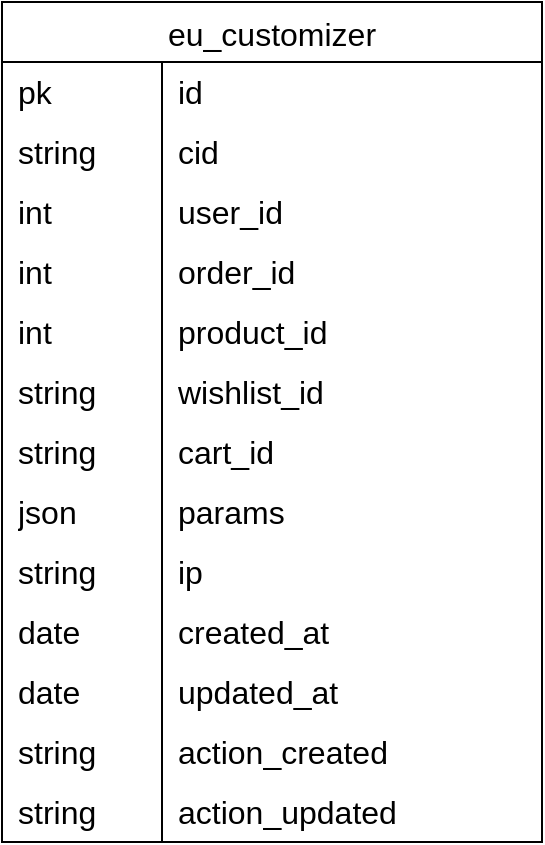 <mxfile version="20.8.20" type="github">
  <diagram name="Page-1" id="3cN-lPrh8l8-ZixG8f44">
    <mxGraphModel dx="1057" dy="928" grid="1" gridSize="10" guides="1" tooltips="1" connect="1" arrows="1" fold="1" page="1" pageScale="1" pageWidth="850" pageHeight="1100" math="0" shadow="0">
      <root>
        <mxCell id="0" />
        <mxCell id="1" parent="0" />
        <mxCell id="XxdGgoXVJCoL5i5dYcoz-12" value="eu_customizer" style="shape=table;startSize=30;container=1;collapsible=0;childLayout=tableLayout;fixedRows=1;rowLines=0;fontStyle=0;strokeColor=default;fontSize=16;align=center;spacingLeft=0;" vertex="1" parent="1">
          <mxGeometry x="40" y="40" width="270" height="420" as="geometry" />
        </mxCell>
        <mxCell id="XxdGgoXVJCoL5i5dYcoz-13" value="" style="shape=tableRow;horizontal=0;startSize=0;swimlaneHead=0;swimlaneBody=0;top=0;left=0;bottom=0;right=0;collapsible=0;dropTarget=0;fillColor=none;points=[[0,0.5],[1,0.5]];portConstraint=eastwest;strokeColor=inherit;fontSize=16;align=left;spacingLeft=6;" vertex="1" parent="XxdGgoXVJCoL5i5dYcoz-12">
          <mxGeometry y="30" width="270" height="30" as="geometry" />
        </mxCell>
        <mxCell id="XxdGgoXVJCoL5i5dYcoz-14" value="pk" style="shape=partialRectangle;html=1;whiteSpace=wrap;connectable=0;fillColor=none;top=0;left=0;bottom=0;right=0;overflow=hidden;pointerEvents=1;strokeColor=inherit;fontSize=16;align=left;spacingLeft=6;" vertex="1" parent="XxdGgoXVJCoL5i5dYcoz-13">
          <mxGeometry width="80" height="30" as="geometry">
            <mxRectangle width="80" height="30" as="alternateBounds" />
          </mxGeometry>
        </mxCell>
        <mxCell id="XxdGgoXVJCoL5i5dYcoz-15" value="id" style="shape=partialRectangle;html=1;whiteSpace=wrap;connectable=0;fillColor=none;top=0;left=0;bottom=0;right=0;align=left;spacingLeft=6;overflow=hidden;strokeColor=inherit;fontSize=16;" vertex="1" parent="XxdGgoXVJCoL5i5dYcoz-13">
          <mxGeometry x="80" width="190" height="30" as="geometry">
            <mxRectangle width="190" height="30" as="alternateBounds" />
          </mxGeometry>
        </mxCell>
        <mxCell id="XxdGgoXVJCoL5i5dYcoz-16" value="" style="shape=tableRow;horizontal=0;startSize=0;swimlaneHead=0;swimlaneBody=0;top=0;left=0;bottom=0;right=0;collapsible=0;dropTarget=0;fillColor=none;points=[[0,0.5],[1,0.5]];portConstraint=eastwest;strokeColor=inherit;fontSize=16;align=left;spacingLeft=6;" vertex="1" parent="XxdGgoXVJCoL5i5dYcoz-12">
          <mxGeometry y="60" width="270" height="30" as="geometry" />
        </mxCell>
        <mxCell id="XxdGgoXVJCoL5i5dYcoz-17" value="string" style="shape=partialRectangle;html=1;whiteSpace=wrap;connectable=0;fillColor=none;top=0;left=0;bottom=0;right=0;overflow=hidden;strokeColor=inherit;fontSize=16;align=left;spacingLeft=6;" vertex="1" parent="XxdGgoXVJCoL5i5dYcoz-16">
          <mxGeometry width="80" height="30" as="geometry">
            <mxRectangle width="80" height="30" as="alternateBounds" />
          </mxGeometry>
        </mxCell>
        <mxCell id="XxdGgoXVJCoL5i5dYcoz-18" value="cid" style="shape=partialRectangle;html=1;whiteSpace=wrap;connectable=0;fillColor=none;top=0;left=0;bottom=0;right=0;align=left;spacingLeft=6;overflow=hidden;strokeColor=inherit;fontSize=16;" vertex="1" parent="XxdGgoXVJCoL5i5dYcoz-16">
          <mxGeometry x="80" width="190" height="30" as="geometry">
            <mxRectangle width="190" height="30" as="alternateBounds" />
          </mxGeometry>
        </mxCell>
        <mxCell id="XxdGgoXVJCoL5i5dYcoz-38" value="" style="shape=tableRow;horizontal=0;startSize=0;swimlaneHead=0;swimlaneBody=0;top=0;left=0;bottom=0;right=0;collapsible=0;dropTarget=0;fillColor=none;points=[[0,0.5],[1,0.5]];portConstraint=eastwest;strokeColor=inherit;fontSize=16;align=left;spacingLeft=6;" vertex="1" parent="XxdGgoXVJCoL5i5dYcoz-12">
          <mxGeometry y="90" width="270" height="30" as="geometry" />
        </mxCell>
        <mxCell id="XxdGgoXVJCoL5i5dYcoz-39" value="int" style="shape=partialRectangle;html=1;whiteSpace=wrap;connectable=0;fillColor=none;top=0;left=0;bottom=0;right=0;overflow=hidden;strokeColor=inherit;fontSize=16;align=left;spacingLeft=6;" vertex="1" parent="XxdGgoXVJCoL5i5dYcoz-38">
          <mxGeometry width="80" height="30" as="geometry">
            <mxRectangle width="80" height="30" as="alternateBounds" />
          </mxGeometry>
        </mxCell>
        <mxCell id="XxdGgoXVJCoL5i5dYcoz-40" value="user_id" style="shape=partialRectangle;html=1;whiteSpace=wrap;connectable=0;fillColor=none;top=0;left=0;bottom=0;right=0;align=left;spacingLeft=6;overflow=hidden;strokeColor=inherit;fontSize=16;" vertex="1" parent="XxdGgoXVJCoL5i5dYcoz-38">
          <mxGeometry x="80" width="190" height="30" as="geometry">
            <mxRectangle width="190" height="30" as="alternateBounds" />
          </mxGeometry>
        </mxCell>
        <mxCell id="XxdGgoXVJCoL5i5dYcoz-19" value="" style="shape=tableRow;horizontal=0;startSize=0;swimlaneHead=0;swimlaneBody=0;top=0;left=0;bottom=0;right=0;collapsible=0;dropTarget=0;fillColor=none;points=[[0,0.5],[1,0.5]];portConstraint=eastwest;strokeColor=inherit;fontSize=16;align=left;spacingLeft=6;" vertex="1" parent="XxdGgoXVJCoL5i5dYcoz-12">
          <mxGeometry y="120" width="270" height="30" as="geometry" />
        </mxCell>
        <mxCell id="XxdGgoXVJCoL5i5dYcoz-20" value="int" style="shape=partialRectangle;html=1;whiteSpace=wrap;connectable=0;fillColor=none;top=0;left=0;bottom=0;right=0;overflow=hidden;strokeColor=inherit;fontSize=16;align=left;spacingLeft=6;" vertex="1" parent="XxdGgoXVJCoL5i5dYcoz-19">
          <mxGeometry width="80" height="30" as="geometry">
            <mxRectangle width="80" height="30" as="alternateBounds" />
          </mxGeometry>
        </mxCell>
        <mxCell id="XxdGgoXVJCoL5i5dYcoz-21" value="order_id" style="shape=partialRectangle;html=1;whiteSpace=wrap;connectable=0;fillColor=none;top=0;left=0;bottom=0;right=0;align=left;spacingLeft=6;overflow=hidden;strokeColor=inherit;fontSize=16;" vertex="1" parent="XxdGgoXVJCoL5i5dYcoz-19">
          <mxGeometry x="80" width="190" height="30" as="geometry">
            <mxRectangle width="190" height="30" as="alternateBounds" />
          </mxGeometry>
        </mxCell>
        <mxCell id="XxdGgoXVJCoL5i5dYcoz-23" value="" style="shape=tableRow;horizontal=0;startSize=0;swimlaneHead=0;swimlaneBody=0;top=0;left=0;bottom=0;right=0;collapsible=0;dropTarget=0;fillColor=none;points=[[0,0.5],[1,0.5]];portConstraint=eastwest;strokeColor=inherit;fontSize=16;align=left;spacingLeft=6;" vertex="1" parent="XxdGgoXVJCoL5i5dYcoz-12">
          <mxGeometry y="150" width="270" height="30" as="geometry" />
        </mxCell>
        <mxCell id="XxdGgoXVJCoL5i5dYcoz-24" value="int" style="shape=partialRectangle;html=1;whiteSpace=wrap;connectable=0;fillColor=none;top=0;left=0;bottom=0;right=0;overflow=hidden;strokeColor=inherit;fontSize=16;align=left;spacingLeft=6;" vertex="1" parent="XxdGgoXVJCoL5i5dYcoz-23">
          <mxGeometry width="80" height="30" as="geometry">
            <mxRectangle width="80" height="30" as="alternateBounds" />
          </mxGeometry>
        </mxCell>
        <mxCell id="XxdGgoXVJCoL5i5dYcoz-25" value="product_id" style="shape=partialRectangle;html=1;whiteSpace=wrap;connectable=0;fillColor=none;top=0;left=0;bottom=0;right=0;align=left;spacingLeft=6;overflow=hidden;strokeColor=inherit;fontSize=16;" vertex="1" parent="XxdGgoXVJCoL5i5dYcoz-23">
          <mxGeometry x="80" width="190" height="30" as="geometry">
            <mxRectangle width="190" height="30" as="alternateBounds" />
          </mxGeometry>
        </mxCell>
        <mxCell id="XxdGgoXVJCoL5i5dYcoz-26" value="" style="shape=tableRow;horizontal=0;startSize=0;swimlaneHead=0;swimlaneBody=0;top=0;left=0;bottom=0;right=0;collapsible=0;dropTarget=0;fillColor=none;points=[[0,0.5],[1,0.5]];portConstraint=eastwest;strokeColor=inherit;fontSize=16;align=left;spacingLeft=6;" vertex="1" parent="XxdGgoXVJCoL5i5dYcoz-12">
          <mxGeometry y="180" width="270" height="30" as="geometry" />
        </mxCell>
        <mxCell id="XxdGgoXVJCoL5i5dYcoz-27" value="string" style="shape=partialRectangle;html=1;whiteSpace=wrap;connectable=0;fillColor=none;top=0;left=0;bottom=0;right=0;overflow=hidden;strokeColor=inherit;fontSize=16;align=left;spacingLeft=6;" vertex="1" parent="XxdGgoXVJCoL5i5dYcoz-26">
          <mxGeometry width="80" height="30" as="geometry">
            <mxRectangle width="80" height="30" as="alternateBounds" />
          </mxGeometry>
        </mxCell>
        <mxCell id="XxdGgoXVJCoL5i5dYcoz-28" value="wishlist_id" style="shape=partialRectangle;html=1;whiteSpace=wrap;connectable=0;fillColor=none;top=0;left=0;bottom=0;right=0;align=left;spacingLeft=6;overflow=hidden;strokeColor=inherit;fontSize=16;" vertex="1" parent="XxdGgoXVJCoL5i5dYcoz-26">
          <mxGeometry x="80" width="190" height="30" as="geometry">
            <mxRectangle width="190" height="30" as="alternateBounds" />
          </mxGeometry>
        </mxCell>
        <mxCell id="XxdGgoXVJCoL5i5dYcoz-44" value="" style="shape=tableRow;horizontal=0;startSize=0;swimlaneHead=0;swimlaneBody=0;top=0;left=0;bottom=0;right=0;collapsible=0;dropTarget=0;fillColor=none;points=[[0,0.5],[1,0.5]];portConstraint=eastwest;strokeColor=inherit;fontSize=16;align=left;spacingLeft=6;" vertex="1" parent="XxdGgoXVJCoL5i5dYcoz-12">
          <mxGeometry y="210" width="270" height="30" as="geometry" />
        </mxCell>
        <mxCell id="XxdGgoXVJCoL5i5dYcoz-45" value="string" style="shape=partialRectangle;html=1;whiteSpace=wrap;connectable=0;fillColor=none;top=0;left=0;bottom=0;right=0;overflow=hidden;strokeColor=inherit;fontSize=16;align=left;spacingLeft=6;" vertex="1" parent="XxdGgoXVJCoL5i5dYcoz-44">
          <mxGeometry width="80" height="30" as="geometry">
            <mxRectangle width="80" height="30" as="alternateBounds" />
          </mxGeometry>
        </mxCell>
        <mxCell id="XxdGgoXVJCoL5i5dYcoz-46" value="cart_id" style="shape=partialRectangle;html=1;whiteSpace=wrap;connectable=0;fillColor=none;top=0;left=0;bottom=0;right=0;align=left;spacingLeft=6;overflow=hidden;strokeColor=inherit;fontSize=16;" vertex="1" parent="XxdGgoXVJCoL5i5dYcoz-44">
          <mxGeometry x="80" width="190" height="30" as="geometry">
            <mxRectangle width="190" height="30" as="alternateBounds" />
          </mxGeometry>
        </mxCell>
        <mxCell id="XxdGgoXVJCoL5i5dYcoz-35" value="" style="shape=tableRow;horizontal=0;startSize=0;swimlaneHead=0;swimlaneBody=0;top=0;left=0;bottom=0;right=0;collapsible=0;dropTarget=0;fillColor=none;points=[[0,0.5],[1,0.5]];portConstraint=eastwest;strokeColor=inherit;fontSize=16;align=left;spacingLeft=6;" vertex="1" parent="XxdGgoXVJCoL5i5dYcoz-12">
          <mxGeometry y="240" width="270" height="30" as="geometry" />
        </mxCell>
        <mxCell id="XxdGgoXVJCoL5i5dYcoz-36" value="json" style="shape=partialRectangle;html=1;whiteSpace=wrap;connectable=0;fillColor=none;top=0;left=0;bottom=0;right=0;overflow=hidden;strokeColor=inherit;fontSize=16;align=left;spacingLeft=6;" vertex="1" parent="XxdGgoXVJCoL5i5dYcoz-35">
          <mxGeometry width="80" height="30" as="geometry">
            <mxRectangle width="80" height="30" as="alternateBounds" />
          </mxGeometry>
        </mxCell>
        <mxCell id="XxdGgoXVJCoL5i5dYcoz-37" value="params" style="shape=partialRectangle;html=1;whiteSpace=wrap;connectable=0;fillColor=none;top=0;left=0;bottom=0;right=0;align=left;spacingLeft=6;overflow=hidden;strokeColor=inherit;fontSize=16;" vertex="1" parent="XxdGgoXVJCoL5i5dYcoz-35">
          <mxGeometry x="80" width="190" height="30" as="geometry">
            <mxRectangle width="190" height="30" as="alternateBounds" />
          </mxGeometry>
        </mxCell>
        <mxCell id="XxdGgoXVJCoL5i5dYcoz-41" value="" style="shape=tableRow;horizontal=0;startSize=0;swimlaneHead=0;swimlaneBody=0;top=0;left=0;bottom=0;right=0;collapsible=0;dropTarget=0;fillColor=none;points=[[0,0.5],[1,0.5]];portConstraint=eastwest;strokeColor=inherit;fontSize=16;align=left;spacingLeft=6;" vertex="1" parent="XxdGgoXVJCoL5i5dYcoz-12">
          <mxGeometry y="270" width="270" height="30" as="geometry" />
        </mxCell>
        <mxCell id="XxdGgoXVJCoL5i5dYcoz-42" value="string" style="shape=partialRectangle;html=1;whiteSpace=wrap;connectable=0;fillColor=none;top=0;left=0;bottom=0;right=0;overflow=hidden;strokeColor=inherit;fontSize=16;align=left;spacingLeft=6;" vertex="1" parent="XxdGgoXVJCoL5i5dYcoz-41">
          <mxGeometry width="80" height="30" as="geometry">
            <mxRectangle width="80" height="30" as="alternateBounds" />
          </mxGeometry>
        </mxCell>
        <mxCell id="XxdGgoXVJCoL5i5dYcoz-43" value="ip" style="shape=partialRectangle;html=1;whiteSpace=wrap;connectable=0;fillColor=none;top=0;left=0;bottom=0;right=0;align=left;spacingLeft=6;overflow=hidden;strokeColor=inherit;fontSize=16;" vertex="1" parent="XxdGgoXVJCoL5i5dYcoz-41">
          <mxGeometry x="80" width="190" height="30" as="geometry">
            <mxRectangle width="190" height="30" as="alternateBounds" />
          </mxGeometry>
        </mxCell>
        <mxCell id="XxdGgoXVJCoL5i5dYcoz-29" value="" style="shape=tableRow;horizontal=0;startSize=0;swimlaneHead=0;swimlaneBody=0;top=0;left=0;bottom=0;right=0;collapsible=0;dropTarget=0;fillColor=none;points=[[0,0.5],[1,0.5]];portConstraint=eastwest;strokeColor=inherit;fontSize=16;align=left;spacingLeft=6;" vertex="1" parent="XxdGgoXVJCoL5i5dYcoz-12">
          <mxGeometry y="300" width="270" height="30" as="geometry" />
        </mxCell>
        <mxCell id="XxdGgoXVJCoL5i5dYcoz-30" value="date" style="shape=partialRectangle;html=1;whiteSpace=wrap;connectable=0;fillColor=none;top=0;left=0;bottom=0;right=0;overflow=hidden;strokeColor=inherit;fontSize=16;align=left;spacingLeft=6;" vertex="1" parent="XxdGgoXVJCoL5i5dYcoz-29">
          <mxGeometry width="80" height="30" as="geometry">
            <mxRectangle width="80" height="30" as="alternateBounds" />
          </mxGeometry>
        </mxCell>
        <mxCell id="XxdGgoXVJCoL5i5dYcoz-31" value="created_at" style="shape=partialRectangle;html=1;whiteSpace=wrap;connectable=0;fillColor=none;top=0;left=0;bottom=0;right=0;align=left;spacingLeft=6;overflow=hidden;strokeColor=inherit;fontSize=16;" vertex="1" parent="XxdGgoXVJCoL5i5dYcoz-29">
          <mxGeometry x="80" width="190" height="30" as="geometry">
            <mxRectangle width="190" height="30" as="alternateBounds" />
          </mxGeometry>
        </mxCell>
        <mxCell id="XxdGgoXVJCoL5i5dYcoz-32" value="" style="shape=tableRow;horizontal=0;startSize=0;swimlaneHead=0;swimlaneBody=0;top=0;left=0;bottom=0;right=0;collapsible=0;dropTarget=0;fillColor=none;points=[[0,0.5],[1,0.5]];portConstraint=eastwest;strokeColor=inherit;fontSize=16;align=left;spacingLeft=6;" vertex="1" parent="XxdGgoXVJCoL5i5dYcoz-12">
          <mxGeometry y="330" width="270" height="30" as="geometry" />
        </mxCell>
        <mxCell id="XxdGgoXVJCoL5i5dYcoz-33" value="date" style="shape=partialRectangle;html=1;whiteSpace=wrap;connectable=0;fillColor=none;top=0;left=0;bottom=0;right=0;overflow=hidden;strokeColor=inherit;fontSize=16;align=left;spacingLeft=6;" vertex="1" parent="XxdGgoXVJCoL5i5dYcoz-32">
          <mxGeometry width="80" height="30" as="geometry">
            <mxRectangle width="80" height="30" as="alternateBounds" />
          </mxGeometry>
        </mxCell>
        <mxCell id="XxdGgoXVJCoL5i5dYcoz-34" value="updated_at" style="shape=partialRectangle;html=1;whiteSpace=wrap;connectable=0;fillColor=none;top=0;left=0;bottom=0;right=0;align=left;spacingLeft=6;overflow=hidden;strokeColor=inherit;fontSize=16;" vertex="1" parent="XxdGgoXVJCoL5i5dYcoz-32">
          <mxGeometry x="80" width="190" height="30" as="geometry">
            <mxRectangle width="190" height="30" as="alternateBounds" />
          </mxGeometry>
        </mxCell>
        <mxCell id="XxdGgoXVJCoL5i5dYcoz-47" value="" style="shape=tableRow;horizontal=0;startSize=0;swimlaneHead=0;swimlaneBody=0;top=0;left=0;bottom=0;right=0;collapsible=0;dropTarget=0;fillColor=none;points=[[0,0.5],[1,0.5]];portConstraint=eastwest;strokeColor=inherit;fontSize=16;align=left;spacingLeft=6;" vertex="1" parent="XxdGgoXVJCoL5i5dYcoz-12">
          <mxGeometry y="360" width="270" height="30" as="geometry" />
        </mxCell>
        <mxCell id="XxdGgoXVJCoL5i5dYcoz-48" value="string" style="shape=partialRectangle;html=1;whiteSpace=wrap;connectable=0;fillColor=none;top=0;left=0;bottom=0;right=0;overflow=hidden;strokeColor=inherit;fontSize=16;align=left;spacingLeft=6;" vertex="1" parent="XxdGgoXVJCoL5i5dYcoz-47">
          <mxGeometry width="80" height="30" as="geometry">
            <mxRectangle width="80" height="30" as="alternateBounds" />
          </mxGeometry>
        </mxCell>
        <mxCell id="XxdGgoXVJCoL5i5dYcoz-49" value="action_created" style="shape=partialRectangle;html=1;whiteSpace=wrap;connectable=0;fillColor=none;top=0;left=0;bottom=0;right=0;align=left;spacingLeft=6;overflow=hidden;strokeColor=inherit;fontSize=16;" vertex="1" parent="XxdGgoXVJCoL5i5dYcoz-47">
          <mxGeometry x="80" width="190" height="30" as="geometry">
            <mxRectangle width="190" height="30" as="alternateBounds" />
          </mxGeometry>
        </mxCell>
        <mxCell id="XxdGgoXVJCoL5i5dYcoz-50" value="" style="shape=tableRow;horizontal=0;startSize=0;swimlaneHead=0;swimlaneBody=0;top=0;left=0;bottom=0;right=0;collapsible=0;dropTarget=0;fillColor=none;points=[[0,0.5],[1,0.5]];portConstraint=eastwest;strokeColor=inherit;fontSize=16;align=left;spacingLeft=6;" vertex="1" parent="XxdGgoXVJCoL5i5dYcoz-12">
          <mxGeometry y="390" width="270" height="30" as="geometry" />
        </mxCell>
        <mxCell id="XxdGgoXVJCoL5i5dYcoz-51" value="string" style="shape=partialRectangle;html=1;whiteSpace=wrap;connectable=0;fillColor=none;top=0;left=0;bottom=0;right=0;overflow=hidden;strokeColor=inherit;fontSize=16;align=left;spacingLeft=6;" vertex="1" parent="XxdGgoXVJCoL5i5dYcoz-50">
          <mxGeometry width="80" height="30" as="geometry">
            <mxRectangle width="80" height="30" as="alternateBounds" />
          </mxGeometry>
        </mxCell>
        <mxCell id="XxdGgoXVJCoL5i5dYcoz-52" value="action_updated" style="shape=partialRectangle;html=1;whiteSpace=wrap;connectable=0;fillColor=none;top=0;left=0;bottom=0;right=0;align=left;spacingLeft=6;overflow=hidden;strokeColor=inherit;fontSize=16;" vertex="1" parent="XxdGgoXVJCoL5i5dYcoz-50">
          <mxGeometry x="80" width="190" height="30" as="geometry">
            <mxRectangle width="190" height="30" as="alternateBounds" />
          </mxGeometry>
        </mxCell>
      </root>
    </mxGraphModel>
  </diagram>
</mxfile>
